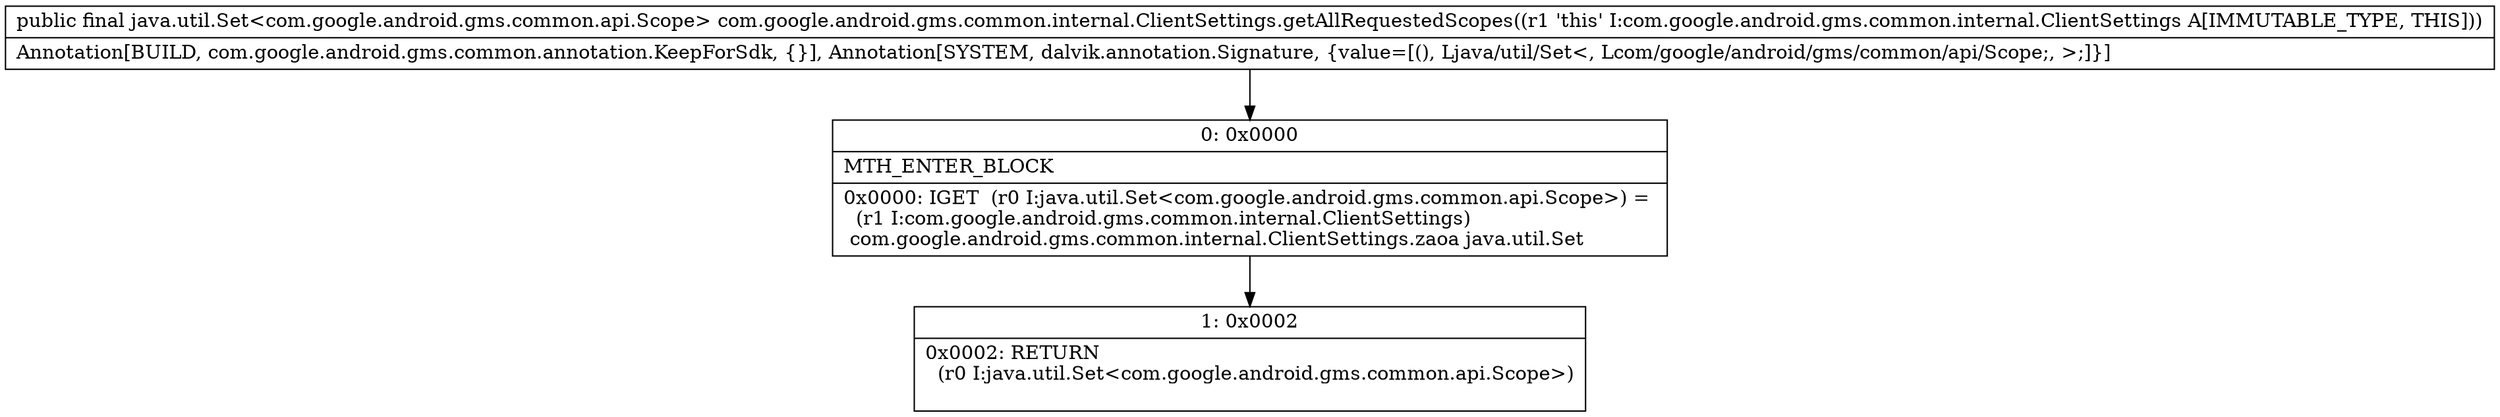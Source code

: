 digraph "CFG forcom.google.android.gms.common.internal.ClientSettings.getAllRequestedScopes()Ljava\/util\/Set;" {
Node_0 [shape=record,label="{0\:\ 0x0000|MTH_ENTER_BLOCK\l|0x0000: IGET  (r0 I:java.util.Set\<com.google.android.gms.common.api.Scope\>) = \l  (r1 I:com.google.android.gms.common.internal.ClientSettings)\l com.google.android.gms.common.internal.ClientSettings.zaoa java.util.Set \l}"];
Node_1 [shape=record,label="{1\:\ 0x0002|0x0002: RETURN  \l  (r0 I:java.util.Set\<com.google.android.gms.common.api.Scope\>)\l \l}"];
MethodNode[shape=record,label="{public final java.util.Set\<com.google.android.gms.common.api.Scope\> com.google.android.gms.common.internal.ClientSettings.getAllRequestedScopes((r1 'this' I:com.google.android.gms.common.internal.ClientSettings A[IMMUTABLE_TYPE, THIS]))  | Annotation[BUILD, com.google.android.gms.common.annotation.KeepForSdk, \{\}], Annotation[SYSTEM, dalvik.annotation.Signature, \{value=[(), Ljava\/util\/Set\<, Lcom\/google\/android\/gms\/common\/api\/Scope;, \>;]\}]\l}"];
MethodNode -> Node_0;
Node_0 -> Node_1;
}

